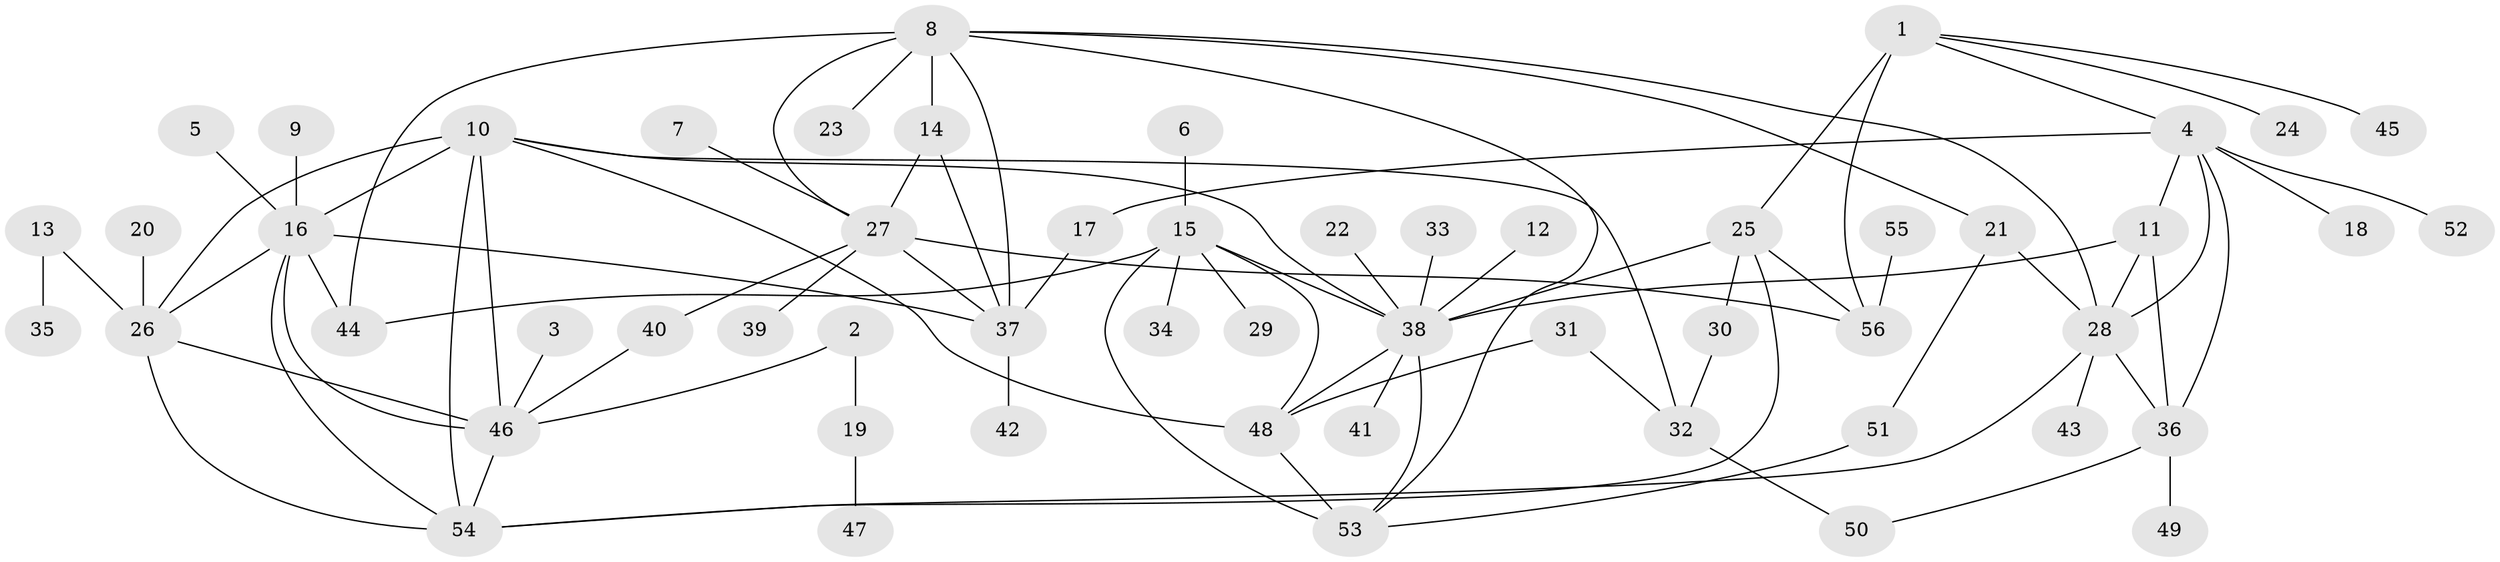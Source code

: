 // original degree distribution, {5: 0.017857142857142856, 10: 0.026785714285714284, 9: 0.026785714285714284, 6: 0.05357142857142857, 8: 0.03571428571428571, 7: 0.044642857142857144, 4: 0.017857142857142856, 13: 0.008928571428571428, 1: 0.5357142857142857, 2: 0.13392857142857142, 3: 0.09821428571428571}
// Generated by graph-tools (version 1.1) at 2025/02/03/09/25 03:02:40]
// undirected, 56 vertices, 87 edges
graph export_dot {
graph [start="1"]
  node [color=gray90,style=filled];
  1;
  2;
  3;
  4;
  5;
  6;
  7;
  8;
  9;
  10;
  11;
  12;
  13;
  14;
  15;
  16;
  17;
  18;
  19;
  20;
  21;
  22;
  23;
  24;
  25;
  26;
  27;
  28;
  29;
  30;
  31;
  32;
  33;
  34;
  35;
  36;
  37;
  38;
  39;
  40;
  41;
  42;
  43;
  44;
  45;
  46;
  47;
  48;
  49;
  50;
  51;
  52;
  53;
  54;
  55;
  56;
  1 -- 4 [weight=1.0];
  1 -- 24 [weight=1.0];
  1 -- 25 [weight=3.0];
  1 -- 45 [weight=1.0];
  1 -- 56 [weight=1.0];
  2 -- 19 [weight=1.0];
  2 -- 46 [weight=1.0];
  3 -- 46 [weight=1.0];
  4 -- 11 [weight=1.0];
  4 -- 17 [weight=1.0];
  4 -- 18 [weight=1.0];
  4 -- 28 [weight=2.0];
  4 -- 36 [weight=1.0];
  4 -- 52 [weight=1.0];
  5 -- 16 [weight=1.0];
  6 -- 15 [weight=1.0];
  7 -- 27 [weight=1.0];
  8 -- 14 [weight=2.0];
  8 -- 21 [weight=1.0];
  8 -- 23 [weight=1.0];
  8 -- 27 [weight=2.0];
  8 -- 28 [weight=1.0];
  8 -- 37 [weight=2.0];
  8 -- 44 [weight=1.0];
  8 -- 53 [weight=1.0];
  9 -- 16 [weight=1.0];
  10 -- 16 [weight=1.0];
  10 -- 26 [weight=1.0];
  10 -- 32 [weight=1.0];
  10 -- 38 [weight=1.0];
  10 -- 46 [weight=1.0];
  10 -- 48 [weight=1.0];
  10 -- 54 [weight=1.0];
  11 -- 28 [weight=2.0];
  11 -- 36 [weight=1.0];
  11 -- 38 [weight=1.0];
  12 -- 38 [weight=1.0];
  13 -- 26 [weight=1.0];
  13 -- 35 [weight=1.0];
  14 -- 27 [weight=1.0];
  14 -- 37 [weight=1.0];
  15 -- 29 [weight=1.0];
  15 -- 34 [weight=1.0];
  15 -- 38 [weight=2.0];
  15 -- 44 [weight=1.0];
  15 -- 48 [weight=2.0];
  15 -- 53 [weight=2.0];
  16 -- 26 [weight=1.0];
  16 -- 37 [weight=1.0];
  16 -- 44 [weight=1.0];
  16 -- 46 [weight=1.0];
  16 -- 54 [weight=1.0];
  17 -- 37 [weight=1.0];
  19 -- 47 [weight=1.0];
  20 -- 26 [weight=1.0];
  21 -- 28 [weight=1.0];
  21 -- 51 [weight=1.0];
  22 -- 38 [weight=1.0];
  25 -- 30 [weight=1.0];
  25 -- 38 [weight=1.0];
  25 -- 54 [weight=1.0];
  25 -- 56 [weight=3.0];
  26 -- 46 [weight=1.0];
  26 -- 54 [weight=1.0];
  27 -- 37 [weight=1.0];
  27 -- 39 [weight=1.0];
  27 -- 40 [weight=1.0];
  27 -- 56 [weight=1.0];
  28 -- 36 [weight=2.0];
  28 -- 43 [weight=1.0];
  28 -- 54 [weight=1.0];
  30 -- 32 [weight=1.0];
  31 -- 32 [weight=1.0];
  31 -- 48 [weight=1.0];
  32 -- 50 [weight=1.0];
  33 -- 38 [weight=1.0];
  36 -- 49 [weight=1.0];
  36 -- 50 [weight=1.0];
  37 -- 42 [weight=1.0];
  38 -- 41 [weight=1.0];
  38 -- 48 [weight=1.0];
  38 -- 53 [weight=1.0];
  40 -- 46 [weight=1.0];
  46 -- 54 [weight=1.0];
  48 -- 53 [weight=1.0];
  51 -- 53 [weight=1.0];
  55 -- 56 [weight=1.0];
}

